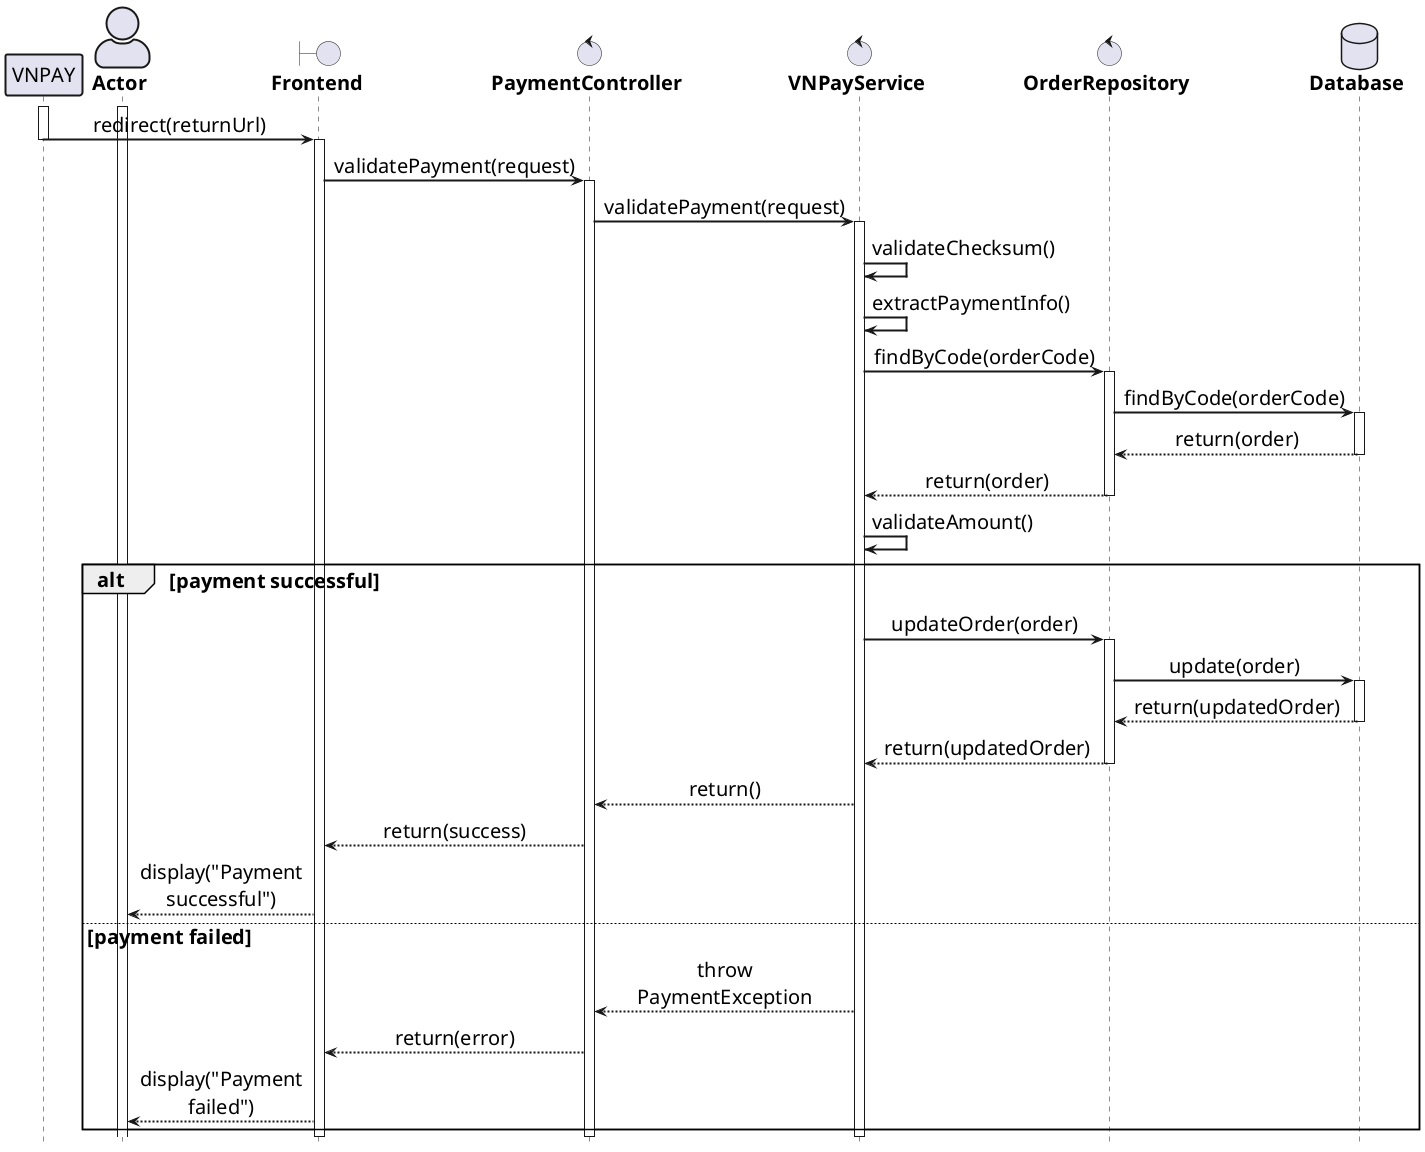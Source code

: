 @startuml

' General configuration
skinparam defaultFontSize 20
skinparam maxMessageSize 60
skinparam sequenceMessageAlign center

' Actor style configuration
skinparam actorStyle awesome

' Arrow and border thickness configuration
skinparam {
    ArrowThickness 2
    ParticipantBorderThickness 2
    ActorBorderThickness 2
    LifeLineBorderThickness 2
    ActivationBorderThickness 2
}

' Life line color configuration
skinparam LifeLineBorderColor black

' Font style configuration for components
skinparam {
    actorFontStyle bold
    boundaryFontStyle bold
    controlFontStyle bold
    entityFontStyle bold
    databaseFontStyle bold
}

' Define components
participant "VNPAY" as VNPAY
actor "Actor" as actor
boundary "Frontend" as frontend
control "PaymentController" as controller
control "VNPayService" as vnpayService
control "OrderRepository" as orderRepo
database "Database" as db

' Start processing flow
activate VNPAY
activate actor

VNPAY -> frontend: redirect(returnUrl)
deactivate VNPAY
activate frontend

frontend -> controller: validatePayment(request)
activate controller

controller -> vnpayService: validatePayment(request)
activate vnpayService

' Validate checksum
vnpayService -> vnpayService: validateChecksum()

' Get payment info from request
vnpayService -> vnpayService: extractPaymentInfo()

' Find order
vnpayService -> orderRepo: findByCode(orderCode)
activate orderRepo
orderRepo -> db: findByCode(orderCode)
activate db
db --> orderRepo: return(order)
deactivate db
orderRepo --> vnpayService: return(order)
deactivate orderRepo

vnpayService -> vnpayService: validateAmount()

alt payment successful    
    ' Update order status
    vnpayService -> orderRepo: updateOrder(order)
    activate orderRepo
    orderRepo -> db: update(order)
    activate db
    db --> orderRepo: return(updatedOrder)
    deactivate db
    orderRepo --> vnpayService: return(updatedOrder)
    deactivate orderRepo
    
    vnpayService --> controller: return()
    controller --> frontend: return(success)
    frontend --> actor: display("Payment successful")
    
else payment failed
    vnpayService --> controller: throw PaymentException
    controller --> frontend: return(error)
    frontend --> actor: display("Payment failed")
end

deactivate vnpayService
deactivate controller
deactivate frontend

hide footbox
@enduml

